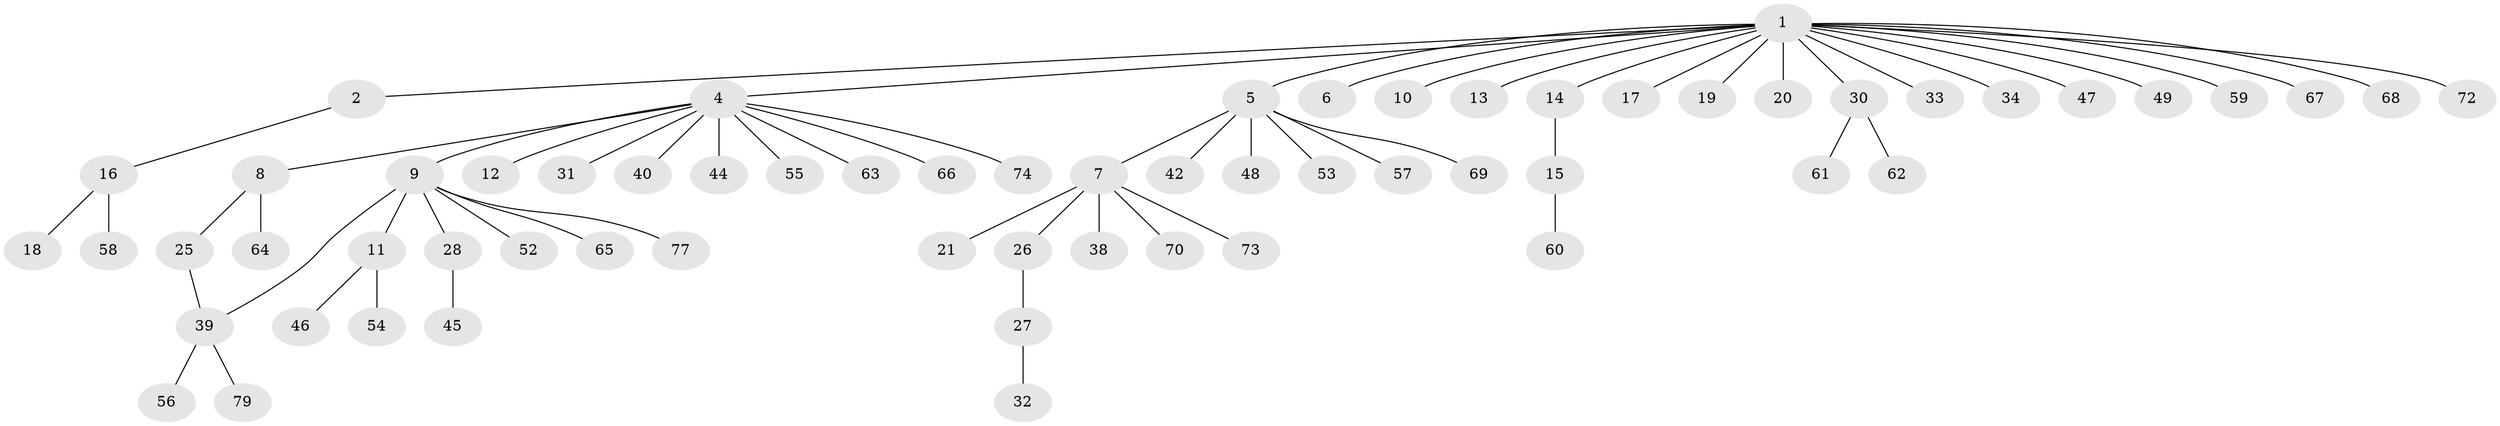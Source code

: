 // Generated by graph-tools (version 1.1) at 2025/23/03/03/25 07:23:51]
// undirected, 63 vertices, 63 edges
graph export_dot {
graph [start="1"]
  node [color=gray90,style=filled];
  1 [super="+3"];
  2 [super="+41"];
  4 [super="+22"];
  5 [super="+35"];
  6;
  7 [super="+43"];
  8 [super="+24"];
  9 [super="+37"];
  10;
  11 [super="+23"];
  12;
  13;
  14;
  15 [super="+76"];
  16 [super="+36"];
  17;
  18;
  19;
  20;
  21;
  25 [super="+50"];
  26 [super="+29"];
  27;
  28;
  30 [super="+80"];
  31;
  32;
  33 [super="+75"];
  34 [super="+51"];
  38;
  39 [super="+78"];
  40;
  42;
  44;
  45 [super="+71"];
  46;
  47;
  48;
  49;
  52;
  53;
  54;
  55;
  56;
  57;
  58;
  59;
  60;
  61;
  62;
  63;
  64;
  65;
  66;
  67;
  68;
  69;
  70;
  72;
  73;
  74;
  77;
  79;
  1 -- 2;
  1 -- 4;
  1 -- 5;
  1 -- 6;
  1 -- 10;
  1 -- 13;
  1 -- 14;
  1 -- 17;
  1 -- 19;
  1 -- 20;
  1 -- 33;
  1 -- 34;
  1 -- 47;
  1 -- 49;
  1 -- 59;
  1 -- 67;
  1 -- 68;
  1 -- 72;
  1 -- 30;
  2 -- 16;
  4 -- 8;
  4 -- 9;
  4 -- 12;
  4 -- 31;
  4 -- 40;
  4 -- 44;
  4 -- 55;
  4 -- 63;
  4 -- 66;
  4 -- 74;
  5 -- 7;
  5 -- 53;
  5 -- 57;
  5 -- 48;
  5 -- 42;
  5 -- 69;
  7 -- 21;
  7 -- 26;
  7 -- 38;
  7 -- 70;
  7 -- 73;
  8 -- 25;
  8 -- 64;
  9 -- 11;
  9 -- 28;
  9 -- 39;
  9 -- 52;
  9 -- 65;
  9 -- 77;
  11 -- 46;
  11 -- 54;
  14 -- 15;
  15 -- 60;
  16 -- 18;
  16 -- 58;
  25 -- 39;
  26 -- 27;
  27 -- 32;
  28 -- 45;
  30 -- 61;
  30 -- 62;
  39 -- 56;
  39 -- 79;
}
